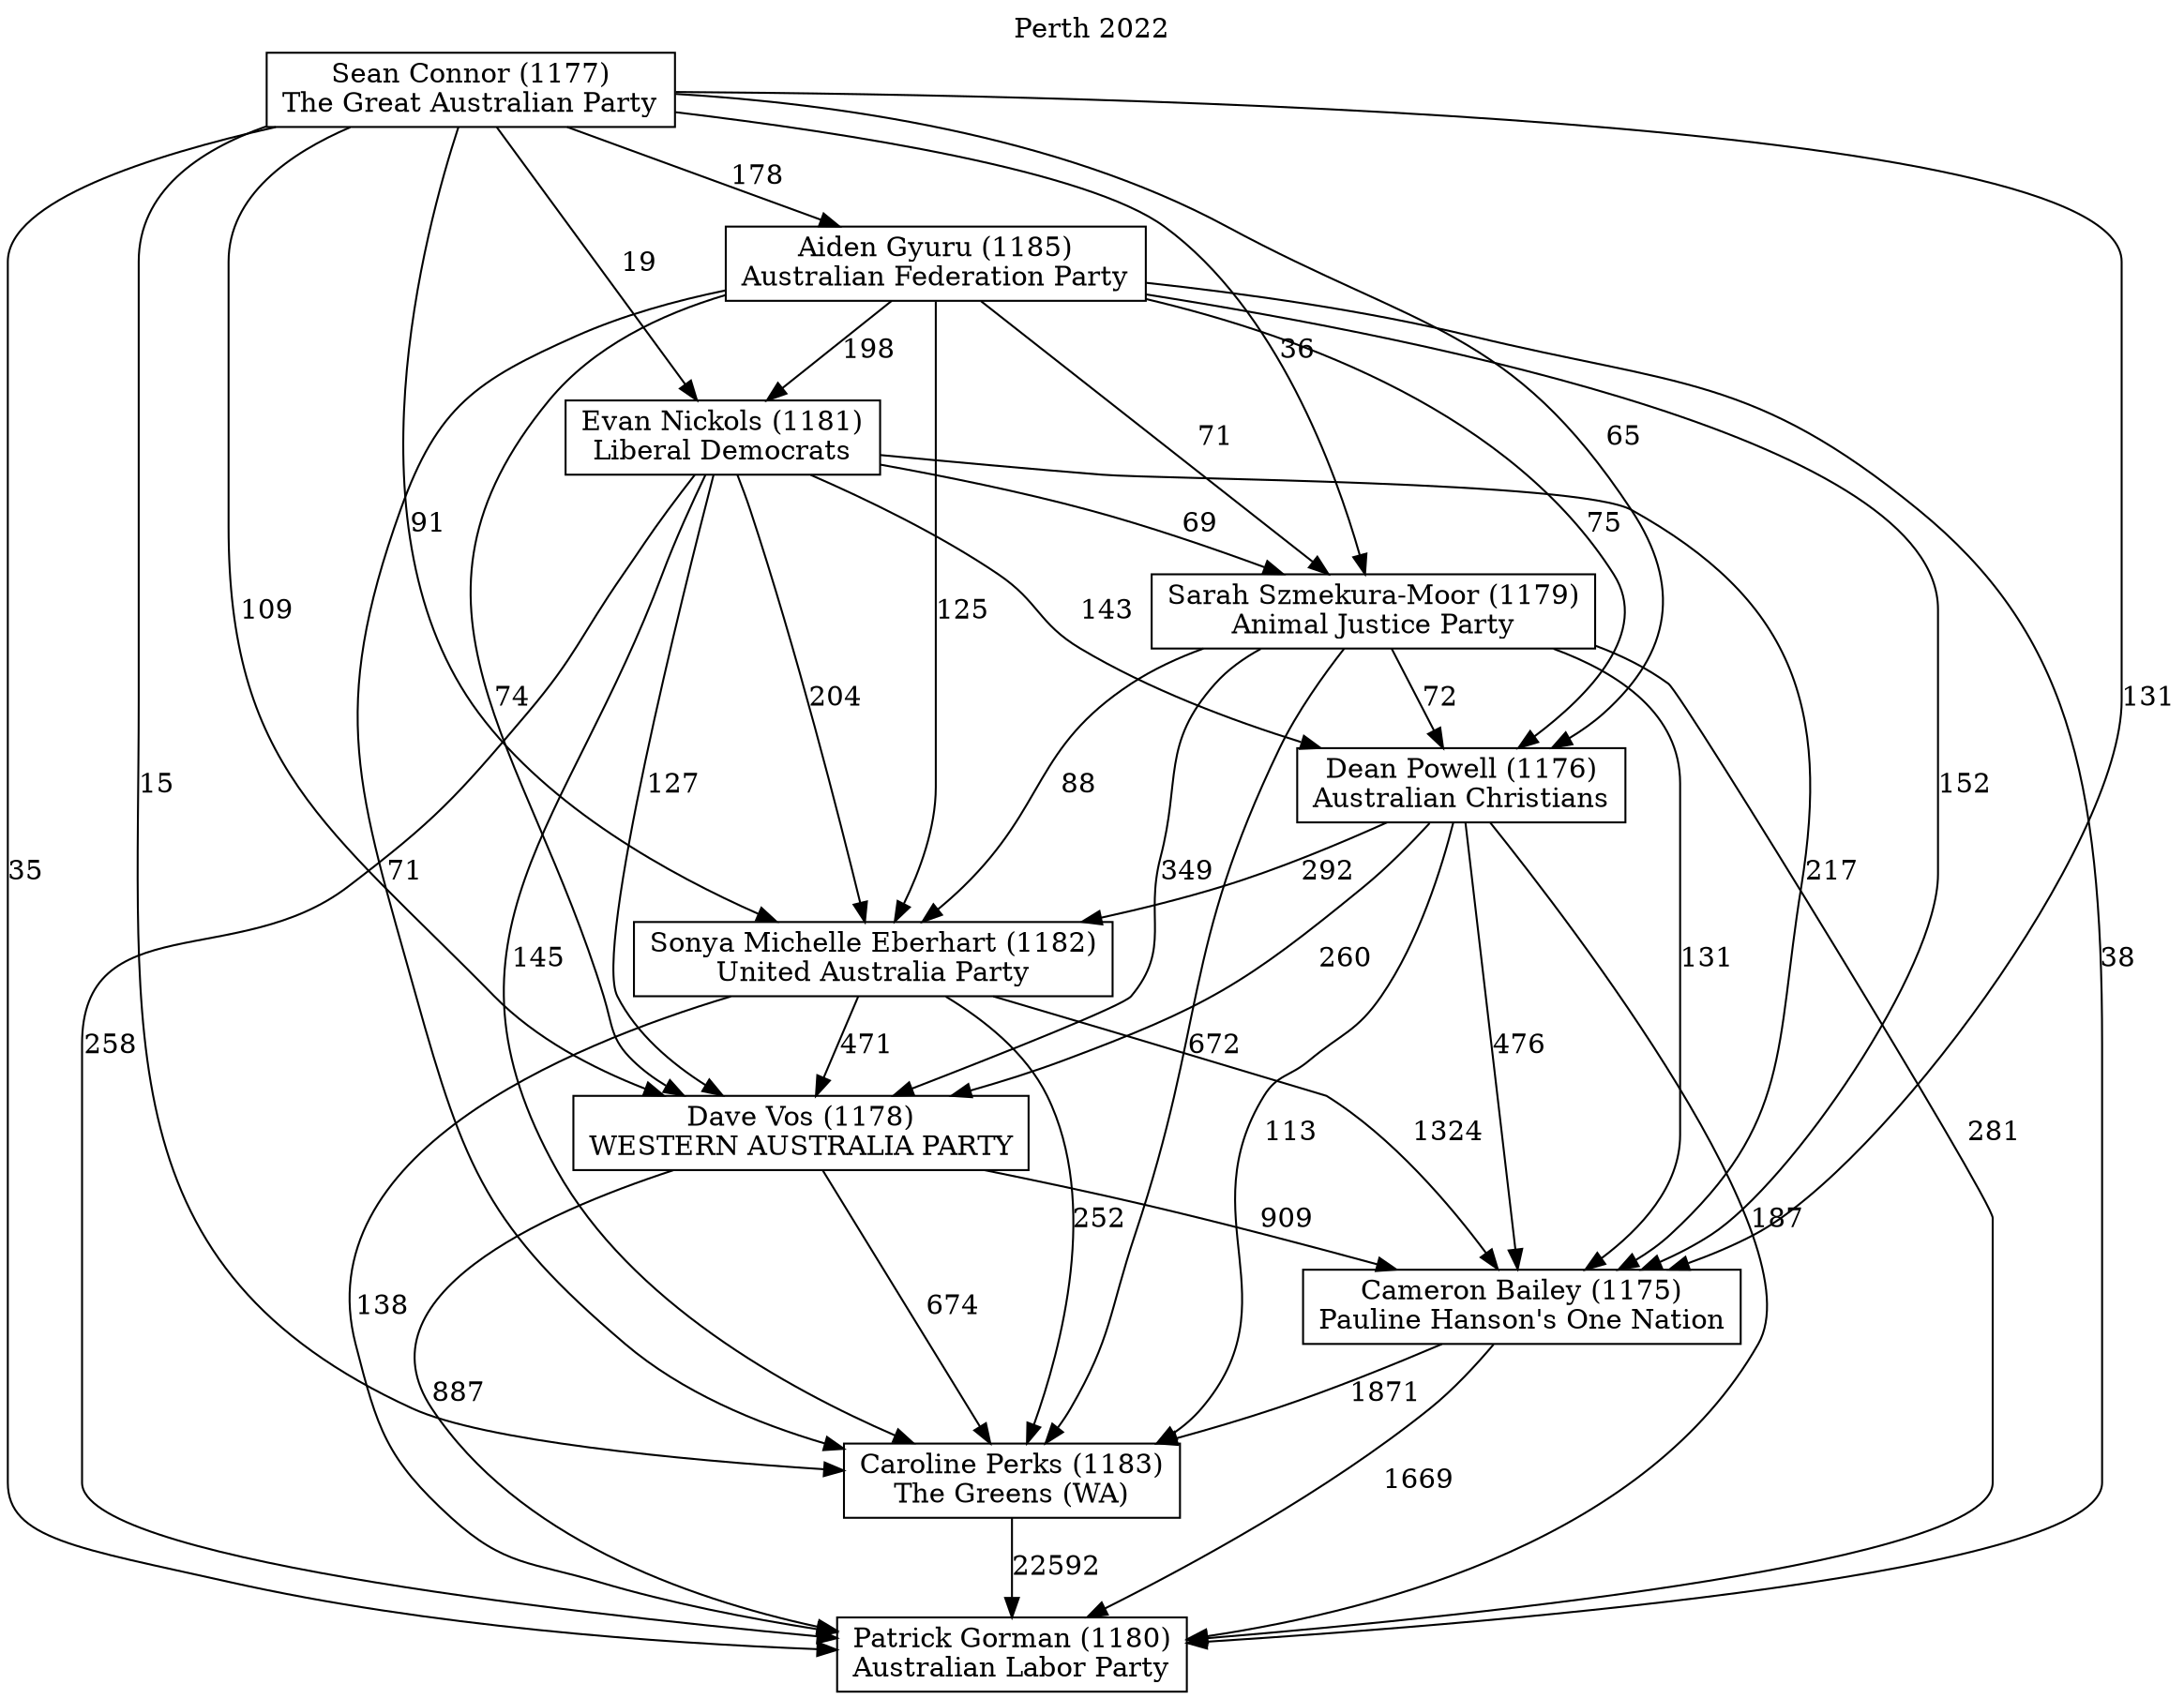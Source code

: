 // House preference flow
digraph "Patrick Gorman (1180)_Perth_2022" {
	graph [label="Perth 2022" labelloc=t mclimit=10]
	node [shape=box]
	"Dean Powell (1176)" [label="Dean Powell (1176)
Australian Christians"]
	"Caroline Perks (1183)" [label="Caroline Perks (1183)
The Greens (WA)"]
	"Evan Nickols (1181)" [label="Evan Nickols (1181)
Liberal Democrats"]
	"Patrick Gorman (1180)" [label="Patrick Gorman (1180)
Australian Labor Party"]
	"Sean Connor (1177)" [label="Sean Connor (1177)
The Great Australian Party"]
	"Sonya Michelle Eberhart (1182)" [label="Sonya Michelle Eberhart (1182)
United Australia Party"]
	"Aiden Gyuru (1185)" [label="Aiden Gyuru (1185)
Australian Federation Party"]
	"Sarah Szmekura-Moor (1179)" [label="Sarah Szmekura-Moor (1179)
Animal Justice Party"]
	"Dave Vos (1178)" [label="Dave Vos (1178)
WESTERN AUSTRALIA PARTY"]
	"Cameron Bailey (1175)" [label="Cameron Bailey (1175)
Pauline Hanson's One Nation"]
	"Aiden Gyuru (1185)" -> "Evan Nickols (1181)" [label=198]
	"Evan Nickols (1181)" -> "Caroline Perks (1183)" [label=145]
	"Sonya Michelle Eberhart (1182)" -> "Dave Vos (1178)" [label=471]
	"Sean Connor (1177)" -> "Sarah Szmekura-Moor (1179)" [label=36]
	"Dean Powell (1176)" -> "Dave Vos (1178)" [label=260]
	"Dave Vos (1178)" -> "Cameron Bailey (1175)" [label=909]
	"Evan Nickols (1181)" -> "Dean Powell (1176)" [label=143]
	"Sarah Szmekura-Moor (1179)" -> "Sonya Michelle Eberhart (1182)" [label=88]
	"Sonya Michelle Eberhart (1182)" -> "Caroline Perks (1183)" [label=252]
	"Evan Nickols (1181)" -> "Cameron Bailey (1175)" [label=217]
	"Evan Nickols (1181)" -> "Dave Vos (1178)" [label=127]
	"Evan Nickols (1181)" -> "Patrick Gorman (1180)" [label=258]
	"Aiden Gyuru (1185)" -> "Cameron Bailey (1175)" [label=152]
	"Cameron Bailey (1175)" -> "Caroline Perks (1183)" [label=1871]
	"Sean Connor (1177)" -> "Sonya Michelle Eberhart (1182)" [label=91]
	"Aiden Gyuru (1185)" -> "Sarah Szmekura-Moor (1179)" [label=71]
	"Sean Connor (1177)" -> "Dave Vos (1178)" [label=109]
	"Sarah Szmekura-Moor (1179)" -> "Dave Vos (1178)" [label=349]
	"Sarah Szmekura-Moor (1179)" -> "Cameron Bailey (1175)" [label=131]
	"Dean Powell (1176)" -> "Patrick Gorman (1180)" [label=187]
	"Sean Connor (1177)" -> "Cameron Bailey (1175)" [label=131]
	"Dean Powell (1176)" -> "Sonya Michelle Eberhart (1182)" [label=292]
	"Sean Connor (1177)" -> "Dean Powell (1176)" [label=65]
	"Caroline Perks (1183)" -> "Patrick Gorman (1180)" [label=22592]
	"Evan Nickols (1181)" -> "Sarah Szmekura-Moor (1179)" [label=69]
	"Sonya Michelle Eberhart (1182)" -> "Cameron Bailey (1175)" [label=1324]
	"Aiden Gyuru (1185)" -> "Sonya Michelle Eberhart (1182)" [label=125]
	"Sarah Szmekura-Moor (1179)" -> "Patrick Gorman (1180)" [label=281]
	"Sean Connor (1177)" -> "Evan Nickols (1181)" [label=19]
	"Sarah Szmekura-Moor (1179)" -> "Dean Powell (1176)" [label=72]
	"Cameron Bailey (1175)" -> "Patrick Gorman (1180)" [label=1669]
	"Dave Vos (1178)" -> "Patrick Gorman (1180)" [label=887]
	"Dean Powell (1176)" -> "Caroline Perks (1183)" [label=113]
	"Aiden Gyuru (1185)" -> "Dave Vos (1178)" [label=74]
	"Dave Vos (1178)" -> "Caroline Perks (1183)" [label=674]
	"Dean Powell (1176)" -> "Cameron Bailey (1175)" [label=476]
	"Sean Connor (1177)" -> "Caroline Perks (1183)" [label=15]
	"Aiden Gyuru (1185)" -> "Patrick Gorman (1180)" [label=38]
	"Sean Connor (1177)" -> "Patrick Gorman (1180)" [label=35]
	"Aiden Gyuru (1185)" -> "Caroline Perks (1183)" [label=71]
	"Sonya Michelle Eberhart (1182)" -> "Patrick Gorman (1180)" [label=138]
	"Sarah Szmekura-Moor (1179)" -> "Caroline Perks (1183)" [label=672]
	"Sean Connor (1177)" -> "Aiden Gyuru (1185)" [label=178]
	"Evan Nickols (1181)" -> "Sonya Michelle Eberhart (1182)" [label=204]
	"Aiden Gyuru (1185)" -> "Dean Powell (1176)" [label=75]
}
